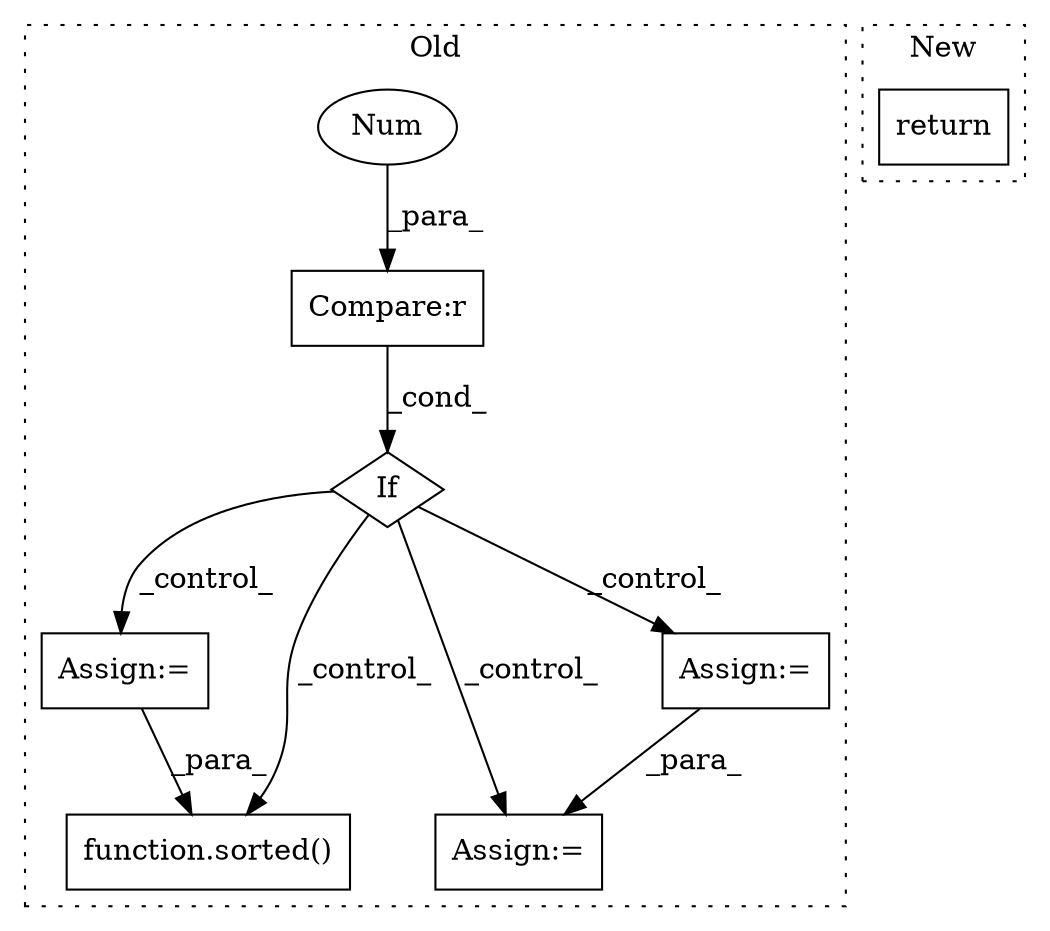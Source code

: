 digraph G {
subgraph cluster0 {
1 [label="function.sorted()" a="75" s="20844,20897" l="7,1" shape="box"];
3 [label="If" a="96" s="20101" l="3" shape="diamond"];
4 [label="Assign:=" a="68" s="20389" l="3" shape="box"];
5 [label="Compare:r" a="40" s="20104" l="18" shape="box"];
6 [label="Assign:=" a="68" s="20739" l="3" shape="box"];
7 [label="Assign:=" a="68" s="20353" l="3" shape="box"];
8 [label="Num" a="76" s="20121" l="1" shape="ellipse"];
label = "Old";
style="dotted";
}
subgraph cluster1 {
2 [label="return" a="93" s="19911" l="7" shape="box"];
label = "New";
style="dotted";
}
3 -> 1 [label="_control_"];
3 -> 6 [label="_control_"];
3 -> 4 [label="_control_"];
3 -> 7 [label="_control_"];
5 -> 3 [label="_cond_"];
6 -> 1 [label="_para_"];
7 -> 4 [label="_para_"];
8 -> 5 [label="_para_"];
}